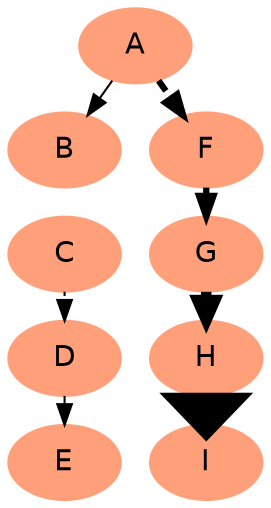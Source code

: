 # dot -Tpng 9_edge_styles.dot -o 9_edge_styles.png
// various edge styles and misc. attributes
digraph G {
  node [style=filled, color=lightsalmon, fontsize=14, fontname="Helvetica"];
  edge [style="setlinewidth(3)"];
  margin="0";
  ratio=auto;
  nodesep=0.2;
  ranksep=0.2;
  clusterrank=local;

  A -> B [ style=solid ]
  B -> C [ style=invis ]
  C -> D [ style=dotted ]
  D -> E [ style=dashed ]
  // bold-dash
  A -> F [ style="setlinewidth(3), dashed" ]
  // setlinewidth(3) => bold
  F -> G [ style="setlinewidth(3)" ]
  // setlinewidth(5) => broad
  G -> H [ style="setlinewidth(5)" ]
  // setlinewidth(11) => wide
  H -> I [ style="setlinewidth(11)" ]
}
